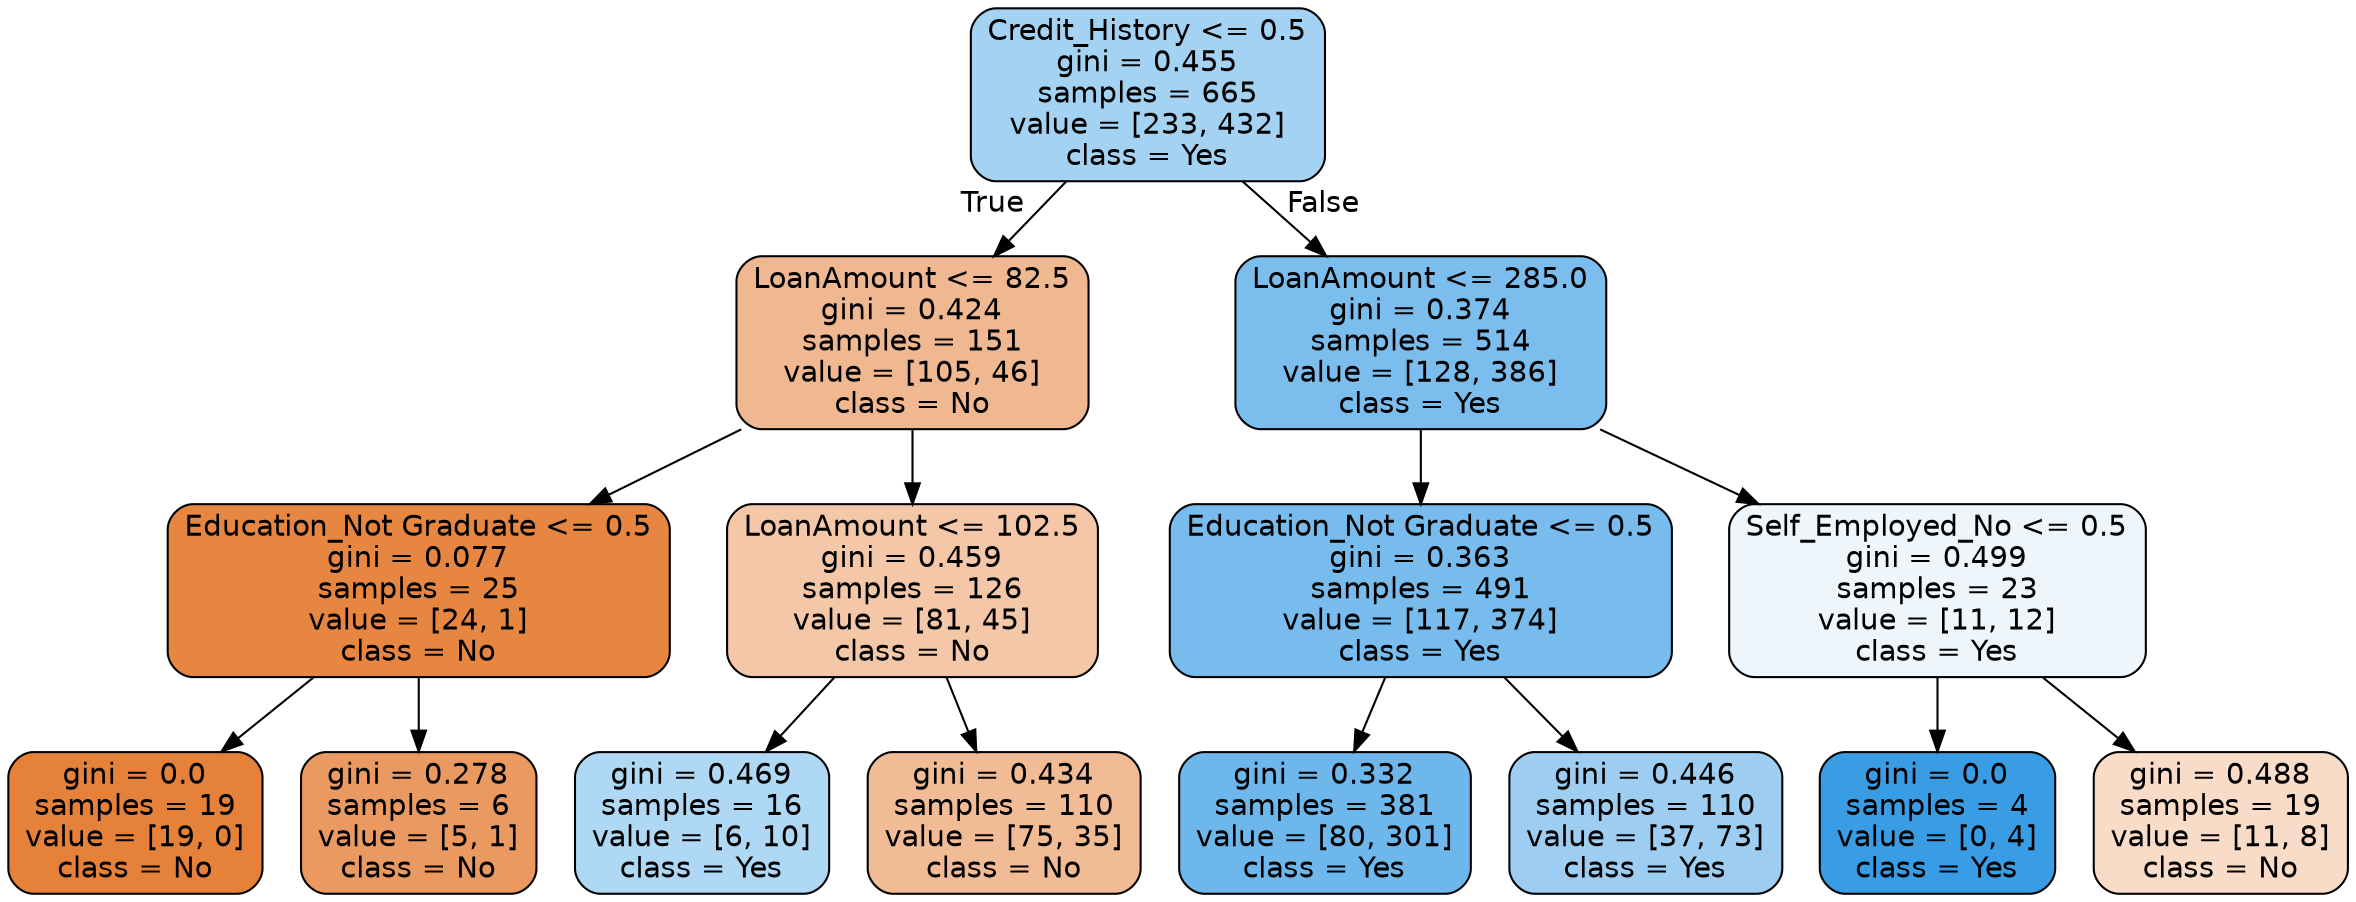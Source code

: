 digraph Tree {
node [shape=box, style="filled, rounded", color="black", fontname=helvetica] ;
edge [fontname=helvetica] ;
0 [label="Credit_History <= 0.5\ngini = 0.455\nsamples = 665\nvalue = [233, 432]\nclass = Yes", fillcolor="#399de575"] ;
1 [label="LoanAmount <= 82.5\ngini = 0.424\nsamples = 151\nvalue = [105, 46]\nclass = No", fillcolor="#e581398f"] ;
0 -> 1 [labeldistance=2.5, labelangle=45, headlabel="True"] ;
2 [label="Education_Not Graduate <= 0.5\ngini = 0.077\nsamples = 25\nvalue = [24, 1]\nclass = No", fillcolor="#e58139f4"] ;
1 -> 2 ;
3 [label="gini = 0.0\nsamples = 19\nvalue = [19, 0]\nclass = No", fillcolor="#e58139ff"] ;
2 -> 3 ;
4 [label="gini = 0.278\nsamples = 6\nvalue = [5, 1]\nclass = No", fillcolor="#e58139cc"] ;
2 -> 4 ;
5 [label="LoanAmount <= 102.5\ngini = 0.459\nsamples = 126\nvalue = [81, 45]\nclass = No", fillcolor="#e5813971"] ;
1 -> 5 ;
6 [label="gini = 0.469\nsamples = 16\nvalue = [6, 10]\nclass = Yes", fillcolor="#399de566"] ;
5 -> 6 ;
7 [label="gini = 0.434\nsamples = 110\nvalue = [75, 35]\nclass = No", fillcolor="#e5813988"] ;
5 -> 7 ;
8 [label="LoanAmount <= 285.0\ngini = 0.374\nsamples = 514\nvalue = [128, 386]\nclass = Yes", fillcolor="#399de5aa"] ;
0 -> 8 [labeldistance=2.5, labelangle=-45, headlabel="False"] ;
9 [label="Education_Not Graduate <= 0.5\ngini = 0.363\nsamples = 491\nvalue = [117, 374]\nclass = Yes", fillcolor="#399de5af"] ;
8 -> 9 ;
10 [label="gini = 0.332\nsamples = 381\nvalue = [80, 301]\nclass = Yes", fillcolor="#399de5bb"] ;
9 -> 10 ;
11 [label="gini = 0.446\nsamples = 110\nvalue = [37, 73]\nclass = Yes", fillcolor="#399de57e"] ;
9 -> 11 ;
12 [label="Self_Employed_No <= 0.5\ngini = 0.499\nsamples = 23\nvalue = [11, 12]\nclass = Yes", fillcolor="#399de515"] ;
8 -> 12 ;
13 [label="gini = 0.0\nsamples = 4\nvalue = [0, 4]\nclass = Yes", fillcolor="#399de5ff"] ;
12 -> 13 ;
14 [label="gini = 0.488\nsamples = 19\nvalue = [11, 8]\nclass = No", fillcolor="#e5813946"] ;
12 -> 14 ;
}